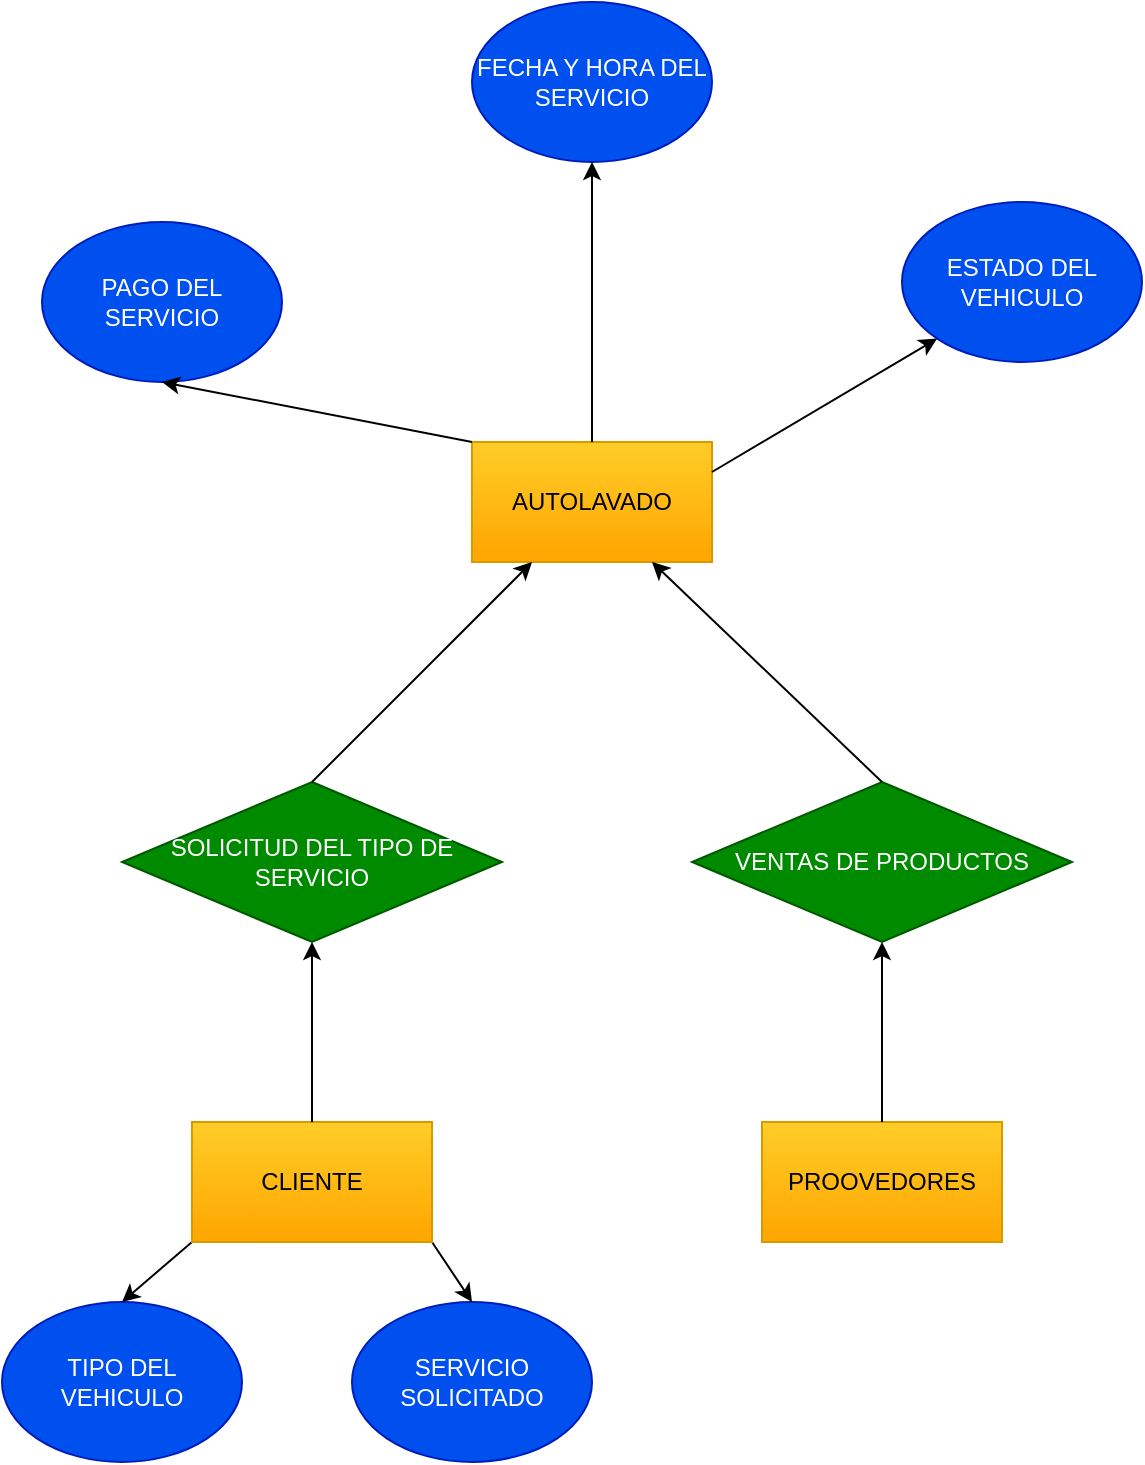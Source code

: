 <mxfile pages="2">
    <diagram id="R2lEEEUBdFMjLlhIrx00" name="Page-1">
        <mxGraphModel dx="448" dy="477" grid="1" gridSize="10" guides="1" tooltips="1" connect="1" arrows="1" fold="1" page="1" pageScale="1" pageWidth="850" pageHeight="1100" math="0" shadow="0" extFonts="Permanent Marker^https://fonts.googleapis.com/css?family=Permanent+Marker">
            <root>
                <mxCell id="0"/>
                <mxCell id="1" parent="0"/>
                <mxCell id="E7ilhTaz9rd2Ppvq_jAJ-1" style="edgeStyle=orthogonalEdgeStyle;rounded=0;orthogonalLoop=1;jettySize=auto;html=1;exitX=0;exitY=0.25;exitDx=0;exitDy=0;" parent="1" source="x2UYNaaako3WuOqg-e20-1" edge="1">
                    <mxGeometry relative="1" as="geometry">
                        <mxPoint x="365.412" y="624.647" as="targetPoint"/>
                    </mxGeometry>
                </mxCell>
                <mxCell id="x2UYNaaako3WuOqg-e20-1" value="&lt;font style=&quot;vertical-align: inherit;&quot;&gt;&lt;font style=&quot;vertical-align: inherit;&quot;&gt;AUTOLAVADO&lt;/font&gt;&lt;/font&gt;" style="rounded=0;whiteSpace=wrap;html=1;fillColor=#ffcd28;strokeColor=#d79b00;gradientColor=#ffa500;" parent="1" vertex="1">
                    <mxGeometry x="365" y="610" width="120" height="60" as="geometry"/>
                </mxCell>
                <mxCell id="x2UYNaaako3WuOqg-e20-2" value="&lt;font style=&quot;vertical-align: inherit;&quot;&gt;&lt;font style=&quot;vertical-align: inherit;&quot;&gt;SERVICIO SOLICITADO&lt;/font&gt;&lt;/font&gt;" style="ellipse;whiteSpace=wrap;html=1;fillColor=#0050ef;strokeColor=#001DBC;fontColor=#ffffff;" parent="1" vertex="1">
                    <mxGeometry x="305" y="1040" width="120" height="80" as="geometry"/>
                </mxCell>
                <mxCell id="x2UYNaaako3WuOqg-e20-3" value="&lt;font style=&quot;vertical-align: inherit;&quot;&gt;&lt;font style=&quot;vertical-align: inherit;&quot;&gt;PAGO DEL SERVICIO&lt;/font&gt;&lt;/font&gt;" style="ellipse;whiteSpace=wrap;html=1;fillColor=#0050ef;strokeColor=#001DBC;fontColor=#ffffff;" parent="1" vertex="1">
                    <mxGeometry x="150" y="500" width="120" height="80" as="geometry"/>
                </mxCell>
                <mxCell id="x2UYNaaako3WuOqg-e20-4" value="&lt;font style=&quot;vertical-align: inherit;&quot;&gt;&lt;font style=&quot;vertical-align: inherit;&quot;&gt;TIPO DEL VEHICULO&lt;/font&gt;&lt;/font&gt;" style="ellipse;whiteSpace=wrap;html=1;align=center;fillColor=#0050ef;strokeColor=#001DBC;fontColor=#ffffff;" parent="1" vertex="1">
                    <mxGeometry x="130" y="1040" width="120" height="80" as="geometry"/>
                </mxCell>
                <mxCell id="x2UYNaaako3WuOqg-e20-5" value="&lt;font style=&quot;vertical-align: inherit;&quot;&gt;&lt;font style=&quot;vertical-align: inherit;&quot;&gt;FECHA Y HORA DEL SERVICIO&lt;/font&gt;&lt;/font&gt;" style="ellipse;whiteSpace=wrap;html=1;fillColor=#0050ef;strokeColor=#001DBC;fontColor=#ffffff;" parent="1" vertex="1">
                    <mxGeometry x="365" y="390" width="120" height="80" as="geometry"/>
                </mxCell>
                <mxCell id="x2UYNaaako3WuOqg-e20-6" value="&lt;font style=&quot;vertical-align: inherit;&quot;&gt;&lt;font style=&quot;vertical-align: inherit;&quot;&gt;ESTADO DEL VEHICULO&lt;/font&gt;&lt;/font&gt;" style="ellipse;whiteSpace=wrap;html=1;fillColor=#0050ef;strokeColor=#001DBC;fontColor=#ffffff;" parent="1" vertex="1">
                    <mxGeometry x="580" y="490" width="120" height="80" as="geometry"/>
                </mxCell>
                <mxCell id="x2UYNaaako3WuOqg-e20-8" value="" style="endArrow=classic;html=1;rounded=0;entryX=0.5;entryY=0;entryDx=0;entryDy=0;exitX=0;exitY=1;exitDx=0;exitDy=0;" parent="1" source="I_hzkqHWhJM7nSEoXVfj-4" target="x2UYNaaako3WuOqg-e20-4" edge="1">
                    <mxGeometry width="50" height="50" relative="1" as="geometry">
                        <mxPoint x="390" y="670" as="sourcePoint"/>
                        <mxPoint x="440" y="620" as="targetPoint"/>
                    </mxGeometry>
                </mxCell>
                <mxCell id="x2UYNaaako3WuOqg-e20-9" value="" style="endArrow=classic;html=1;rounded=0;entryX=0.5;entryY=1;entryDx=0;entryDy=0;exitX=0.5;exitY=0;exitDx=0;exitDy=0;" parent="1" source="x2UYNaaako3WuOqg-e20-1" target="x2UYNaaako3WuOqg-e20-5" edge="1">
                    <mxGeometry width="50" height="50" relative="1" as="geometry">
                        <mxPoint x="565" y="550" as="sourcePoint"/>
                        <mxPoint x="450" y="485" as="targetPoint"/>
                    </mxGeometry>
                </mxCell>
                <mxCell id="x2UYNaaako3WuOqg-e20-10" value="" style="endArrow=classic;html=1;rounded=0;entryX=0.5;entryY=1;entryDx=0;entryDy=0;exitX=0;exitY=0;exitDx=0;exitDy=0;" parent="1" source="x2UYNaaako3WuOqg-e20-1" target="x2UYNaaako3WuOqg-e20-3" edge="1">
                    <mxGeometry width="50" height="50" relative="1" as="geometry">
                        <mxPoint x="485" y="490" as="sourcePoint"/>
                        <mxPoint x="370" y="425" as="targetPoint"/>
                    </mxGeometry>
                </mxCell>
                <mxCell id="x2UYNaaako3WuOqg-e20-11" value="" style="endArrow=classic;html=1;rounded=0;entryX=0.5;entryY=0;entryDx=0;entryDy=0;exitX=1;exitY=1;exitDx=0;exitDy=0;" parent="1" source="I_hzkqHWhJM7nSEoXVfj-4" target="x2UYNaaako3WuOqg-e20-2" edge="1">
                    <mxGeometry width="50" height="50" relative="1" as="geometry">
                        <mxPoint x="390" y="580" as="sourcePoint"/>
                        <mxPoint x="300" y="485" as="targetPoint"/>
                    </mxGeometry>
                </mxCell>
                <mxCell id="x2UYNaaako3WuOqg-e20-12" value="" style="endArrow=classic;html=1;rounded=0;entryX=0;entryY=1;entryDx=0;entryDy=0;exitX=1;exitY=0.25;exitDx=0;exitDy=0;" parent="1" source="x2UYNaaako3WuOqg-e20-1" target="x2UYNaaako3WuOqg-e20-6" edge="1">
                    <mxGeometry width="50" height="50" relative="1" as="geometry">
                        <mxPoint x="435" y="590" as="sourcePoint"/>
                        <mxPoint x="435" y="400" as="targetPoint"/>
                    </mxGeometry>
                </mxCell>
                <mxCell id="I_hzkqHWhJM7nSEoXVfj-1" value="SOLICITUD DEL TIPO DE SERVICIO" style="rhombus;whiteSpace=wrap;html=1;fillColor=#008a00;fontColor=#ffffff;strokeColor=#005700;" parent="1" vertex="1">
                    <mxGeometry x="190" y="780" width="190" height="80" as="geometry"/>
                </mxCell>
                <mxCell id="I_hzkqHWhJM7nSEoXVfj-2" value="VENTAS DE PRODUCTOS" style="rhombus;whiteSpace=wrap;html=1;fillColor=#008a00;fontColor=#ffffff;strokeColor=#005700;" parent="1" vertex="1">
                    <mxGeometry x="475" y="780" width="190" height="80" as="geometry"/>
                </mxCell>
                <mxCell id="I_hzkqHWhJM7nSEoXVfj-3" value="" style="endArrow=classic;html=1;rounded=0;exitX=0.5;exitY=0;exitDx=0;exitDy=0;entryX=0.25;entryY=1;entryDx=0;entryDy=0;" parent="1" source="I_hzkqHWhJM7nSEoXVfj-1" target="x2UYNaaako3WuOqg-e20-1" edge="1">
                    <mxGeometry width="50" height="50" relative="1" as="geometry">
                        <mxPoint x="390" y="630" as="sourcePoint"/>
                        <mxPoint x="440" y="580" as="targetPoint"/>
                    </mxGeometry>
                </mxCell>
                <mxCell id="I_hzkqHWhJM7nSEoXVfj-4" value="CLIENTE" style="rounded=0;whiteSpace=wrap;html=1;fillColor=#ffcd28;gradientColor=#ffa500;strokeColor=#d79b00;" parent="1" vertex="1">
                    <mxGeometry x="225" y="950" width="120" height="60" as="geometry"/>
                </mxCell>
                <mxCell id="I_hzkqHWhJM7nSEoXVfj-5" value="" style="endArrow=classic;html=1;rounded=0;exitX=0.5;exitY=0;exitDx=0;exitDy=0;entryX=0.5;entryY=1;entryDx=0;entryDy=0;" parent="1" source="I_hzkqHWhJM7nSEoXVfj-4" target="I_hzkqHWhJM7nSEoXVfj-1" edge="1">
                    <mxGeometry width="50" height="50" relative="1" as="geometry">
                        <mxPoint x="350" y="860" as="sourcePoint"/>
                        <mxPoint x="400" y="810" as="targetPoint"/>
                    </mxGeometry>
                </mxCell>
                <mxCell id="I_hzkqHWhJM7nSEoXVfj-6" value="PROOVEDORES" style="rounded=0;whiteSpace=wrap;html=1;fillColor=#ffcd28;gradientColor=#ffa500;strokeColor=#d79b00;" parent="1" vertex="1">
                    <mxGeometry x="510" y="950" width="120" height="60" as="geometry"/>
                </mxCell>
                <mxCell id="I_hzkqHWhJM7nSEoXVfj-7" value="" style="endArrow=classic;html=1;rounded=0;entryX=0.75;entryY=1;entryDx=0;entryDy=0;exitX=0.5;exitY=0;exitDx=0;exitDy=0;" parent="1" source="I_hzkqHWhJM7nSEoXVfj-2" target="x2UYNaaako3WuOqg-e20-1" edge="1">
                    <mxGeometry width="50" height="50" relative="1" as="geometry">
                        <mxPoint x="350" y="860" as="sourcePoint"/>
                        <mxPoint x="400" y="810" as="targetPoint"/>
                    </mxGeometry>
                </mxCell>
                <mxCell id="I_hzkqHWhJM7nSEoXVfj-8" value="" style="endArrow=classic;html=1;rounded=0;entryX=0.5;entryY=1;entryDx=0;entryDy=0;exitX=0.5;exitY=0;exitDx=0;exitDy=0;" parent="1" source="I_hzkqHWhJM7nSEoXVfj-6" target="I_hzkqHWhJM7nSEoXVfj-2" edge="1">
                    <mxGeometry width="50" height="50" relative="1" as="geometry">
                        <mxPoint x="350" y="860" as="sourcePoint"/>
                        <mxPoint x="400" y="810" as="targetPoint"/>
                    </mxGeometry>
                </mxCell>
            </root>
        </mxGraphModel>
    </diagram>
    <diagram id="V_Lu9hnXc2F3cWot4Q2t" name="Página-2">
        <mxGraphModel dx="448" dy="477" grid="1" gridSize="10" guides="1" tooltips="1" connect="1" arrows="1" fold="1" page="1" pageScale="1" pageWidth="827" pageHeight="1169" math="0" shadow="0">
            <root>
                <mxCell id="0"/>
                <mxCell id="1" parent="0"/>
                <mxCell id="Yo-lTgsqBnC8AIBswgn6-1" value="AUTLAVADO" style="shape=table;startSize=30;container=1;collapsible=1;childLayout=tableLayout;fixedRows=1;rowLines=0;fontStyle=1;align=center;resizeLast=1;html=1;" parent="1" vertex="1">
                    <mxGeometry x="20" y="170" width="180" height="240" as="geometry">
                        <mxRectangle x="250" y="170" width="110" height="30" as="alternateBounds"/>
                    </mxGeometry>
                </mxCell>
                <mxCell id="Yo-lTgsqBnC8AIBswgn6-2" value="" style="shape=tableRow;horizontal=0;startSize=0;swimlaneHead=0;swimlaneBody=0;fillColor=none;collapsible=0;dropTarget=0;points=[[0,0.5],[1,0.5]];portConstraint=eastwest;top=0;left=0;right=0;bottom=1;" parent="Yo-lTgsqBnC8AIBswgn6-1" vertex="1">
                    <mxGeometry y="30" width="180" height="30" as="geometry"/>
                </mxCell>
                <mxCell id="Yo-lTgsqBnC8AIBswgn6-3" value="PK" style="shape=partialRectangle;connectable=0;fillColor=none;top=0;left=0;bottom=0;right=0;fontStyle=1;overflow=hidden;whiteSpace=wrap;html=1;" parent="Yo-lTgsqBnC8AIBswgn6-2" vertex="1">
                    <mxGeometry width="30" height="30" as="geometry">
                        <mxRectangle width="30" height="30" as="alternateBounds"/>
                    </mxGeometry>
                </mxCell>
                <mxCell id="Yo-lTgsqBnC8AIBswgn6-4" value="UniqueID" style="shape=partialRectangle;connectable=0;fillColor=none;top=0;left=0;bottom=0;right=0;align=left;spacingLeft=6;fontStyle=5;overflow=hidden;whiteSpace=wrap;html=1;" parent="Yo-lTgsqBnC8AIBswgn6-2" vertex="1">
                    <mxGeometry x="30" width="150" height="30" as="geometry">
                        <mxRectangle width="150" height="30" as="alternateBounds"/>
                    </mxGeometry>
                </mxCell>
                <mxCell id="Yo-lTgsqBnC8AIBswgn6-5" value="" style="shape=tableRow;horizontal=0;startSize=0;swimlaneHead=0;swimlaneBody=0;fillColor=none;collapsible=0;dropTarget=0;points=[[0,0.5],[1,0.5]];portConstraint=eastwest;top=0;left=0;right=0;bottom=0;" parent="Yo-lTgsqBnC8AIBswgn6-1" vertex="1">
                    <mxGeometry y="60" width="180" height="30" as="geometry"/>
                </mxCell>
                <mxCell id="Yo-lTgsqBnC8AIBswgn6-6" value="" style="shape=partialRectangle;connectable=0;fillColor=none;top=0;left=0;bottom=0;right=0;editable=1;overflow=hidden;whiteSpace=wrap;html=1;" parent="Yo-lTgsqBnC8AIBswgn6-5" vertex="1">
                    <mxGeometry width="30" height="30" as="geometry">
                        <mxRectangle width="30" height="30" as="alternateBounds"/>
                    </mxGeometry>
                </mxCell>
                <mxCell id="Yo-lTgsqBnC8AIBswgn6-7" value="ENTRADA" style="shape=partialRectangle;connectable=0;fillColor=none;top=0;left=0;bottom=0;right=0;align=left;spacingLeft=6;overflow=hidden;whiteSpace=wrap;html=1;" parent="Yo-lTgsqBnC8AIBswgn6-5" vertex="1">
                    <mxGeometry x="30" width="150" height="30" as="geometry">
                        <mxRectangle width="150" height="30" as="alternateBounds"/>
                    </mxGeometry>
                </mxCell>
                <mxCell id="Yo-lTgsqBnC8AIBswgn6-8" value="" style="shape=tableRow;horizontal=0;startSize=0;swimlaneHead=0;swimlaneBody=0;fillColor=none;collapsible=0;dropTarget=0;points=[[0,0.5],[1,0.5]];portConstraint=eastwest;top=0;left=0;right=0;bottom=0;" parent="Yo-lTgsqBnC8AIBswgn6-1" vertex="1">
                    <mxGeometry y="90" width="180" height="30" as="geometry"/>
                </mxCell>
                <mxCell id="Yo-lTgsqBnC8AIBswgn6-9" value="" style="shape=partialRectangle;connectable=0;fillColor=none;top=0;left=0;bottom=0;right=0;editable=1;overflow=hidden;whiteSpace=wrap;html=1;" parent="Yo-lTgsqBnC8AIBswgn6-8" vertex="1">
                    <mxGeometry width="30" height="30" as="geometry">
                        <mxRectangle width="30" height="30" as="alternateBounds"/>
                    </mxGeometry>
                </mxCell>
                <mxCell id="Yo-lTgsqBnC8AIBswgn6-10" value="" style="shape=partialRectangle;connectable=0;fillColor=none;top=0;left=0;bottom=0;right=0;align=left;spacingLeft=6;overflow=hidden;whiteSpace=wrap;html=1;" parent="Yo-lTgsqBnC8AIBswgn6-8" vertex="1">
                    <mxGeometry x="30" width="150" height="30" as="geometry">
                        <mxRectangle width="150" height="30" as="alternateBounds"/>
                    </mxGeometry>
                </mxCell>
                <mxCell id="Yo-lTgsqBnC8AIBswgn6-11" value="" style="shape=tableRow;horizontal=0;startSize=0;swimlaneHead=0;swimlaneBody=0;fillColor=none;collapsible=0;dropTarget=0;points=[[0,0.5],[1,0.5]];portConstraint=eastwest;top=0;left=0;right=0;bottom=0;" parent="Yo-lTgsqBnC8AIBswgn6-1" vertex="1">
                    <mxGeometry y="120" width="180" height="110" as="geometry"/>
                </mxCell>
                <mxCell id="Yo-lTgsqBnC8AIBswgn6-12" value="" style="shape=partialRectangle;connectable=0;fillColor=none;top=0;left=0;bottom=0;right=0;editable=1;overflow=hidden;whiteSpace=wrap;html=1;" parent="Yo-lTgsqBnC8AIBswgn6-11" vertex="1">
                    <mxGeometry width="30" height="110" as="geometry">
                        <mxRectangle width="30" height="110" as="alternateBounds"/>
                    </mxGeometry>
                </mxCell>
                <mxCell id="Yo-lTgsqBnC8AIBswgn6-13" value="PAGO DE SERVICIO&lt;div&gt;&lt;br&gt;&lt;/div&gt;&lt;div&gt;FECHA Y HORA DEL SERVICIO&lt;/div&gt;&lt;div&gt;&lt;br&gt;&lt;/div&gt;&lt;div&gt;ESTADO DEL VEHICULO&lt;br&gt;&lt;div&gt;&lt;span style=&quot;color: rgba(0, 0, 0, 0); font-family: monospace; font-size: 0px; text-wrap: nowrap;&quot;&gt;%3CmxGraphModel%3E%3Croot%3E%3CmxCell%20id%3D%220%22%2F%3E%3CmxCell%20id%3D%221%22%20parent%3D%220%22%2F%3E%3CmxCell%20id%3D%222%22%20value%3D%22FECHA%20Y%20HORA%20DEL%20SERVICIO%22%20style%3D%22shape%3DpartialRectangle%3Bconnectable%3D0%3BfillColor%3Dnone%3Btop%3D0%3Bleft%3D0%3Bbottom%3D0%3Bright%3D0%3Balign%3Dleft%3BspacingLeft%3D6%3Boverflow%3Dhidden%3BwhiteSpace%3Dwrap%3Bhtml%3D1%3B%22%20vertex%3D%221%22%20parent%3D%221%22%3E%3CmxGeometry%20x%3D%22280%22%20y%3D%22330%22%20width%3D%22150%22%20height%3D%2230%22%20as%3D%22geometry%22%3E%3CmxRectangle%20width%3D%22150%22%20height%3D%2230%22%20as%3D%22alternateBounds%22%2F%3E%3C%2FmxGeometry%3E%3C%2FmxCell%3E%3C%2Froot%3E%3C%2FmxGraphModel%3E&lt;/span&gt;&lt;span style=&quot;color: rgba(0, 0, 0, 0); font-family: monospace; font-size: 0px; text-wrap: nowrap; background-color: initial;&quot;&gt;%3CmxGraphModel%3E%3Croot%3E%3CmxCell%20id%3D%220%22%2F%3E%3CmxCell%20id%3D%221%22%20parent%3D%220%22%2F%3E%3CmxCell%20id%3D%222%22%20value%3D%22FECHA%20Y%20HORA%20DEL%20SERVICIO%22%20style%3D%22shape%3DpartialRectangle%3Bconnectable%3D0%3BfillColor%3Dnone%3Btop%3D0%3Bleft%3D0%3Bbottom%3D0%3Bright%3D0%3Balign%3Dleft%3BspacingLeft%3D6%3Boverflow%3Dhidden%3BwhiteSpace%3Dwrap%3Bhtml%3D1%3B%22%20vertex%3D%221%22%20parent%3D%221%22%3E%3CmxGeometry%20x%3D%22280%22%20y%3D%22330%22%20width%3D%22150%22%20height%3D%2230%22%20as%3D%22geometry%22%3E%3CmxRectangle%20width%3D%22150%22%20height%3D%2230%22%20as%3D%22alternateBounds%22%2F%3E%3C%2FmxGeometry%3E%3C%2FmxCell%3E%3C%2Froot%3E%3C%2FmxGraphModel%3E&lt;/span&gt;&lt;br&gt;&lt;/div&gt;&lt;/div&gt;" style="shape=partialRectangle;connectable=0;fillColor=none;top=0;left=0;bottom=0;right=0;align=left;spacingLeft=6;overflow=hidden;whiteSpace=wrap;html=1;" parent="Yo-lTgsqBnC8AIBswgn6-11" vertex="1">
                    <mxGeometry x="30" width="150" height="110" as="geometry">
                        <mxRectangle width="150" height="110" as="alternateBounds"/>
                    </mxGeometry>
                </mxCell>
                <mxCell id="h280BAMOPalEynsjhQ-X-1" value="CLIENTE" style="shape=table;startSize=30;container=1;collapsible=1;childLayout=tableLayout;fixedRows=1;rowLines=0;fontStyle=1;align=center;resizeLast=1;html=1;" parent="1" vertex="1">
                    <mxGeometry x="250" y="170" width="180" height="150" as="geometry"/>
                </mxCell>
                <mxCell id="h280BAMOPalEynsjhQ-X-2" value="" style="shape=tableRow;horizontal=0;startSize=0;swimlaneHead=0;swimlaneBody=0;fillColor=none;collapsible=0;dropTarget=0;points=[[0,0.5],[1,0.5]];portConstraint=eastwest;top=0;left=0;right=0;bottom=1;" parent="h280BAMOPalEynsjhQ-X-1" vertex="1">
                    <mxGeometry y="30" width="180" height="30" as="geometry"/>
                </mxCell>
                <mxCell id="h280BAMOPalEynsjhQ-X-3" value="PK" style="shape=partialRectangle;connectable=0;fillColor=none;top=0;left=0;bottom=0;right=0;fontStyle=1;overflow=hidden;whiteSpace=wrap;html=1;" parent="h280BAMOPalEynsjhQ-X-2" vertex="1">
                    <mxGeometry width="30" height="30" as="geometry">
                        <mxRectangle width="30" height="30" as="alternateBounds"/>
                    </mxGeometry>
                </mxCell>
                <mxCell id="h280BAMOPalEynsjhQ-X-4" value="UniqueID" style="shape=partialRectangle;connectable=0;fillColor=none;top=0;left=0;bottom=0;right=0;align=left;spacingLeft=6;fontStyle=5;overflow=hidden;whiteSpace=wrap;html=1;" parent="h280BAMOPalEynsjhQ-X-2" vertex="1">
                    <mxGeometry x="30" width="150" height="30" as="geometry">
                        <mxRectangle width="150" height="30" as="alternateBounds"/>
                    </mxGeometry>
                </mxCell>
                <mxCell id="h280BAMOPalEynsjhQ-X-5" value="" style="shape=tableRow;horizontal=0;startSize=0;swimlaneHead=0;swimlaneBody=0;fillColor=none;collapsible=0;dropTarget=0;points=[[0,0.5],[1,0.5]];portConstraint=eastwest;top=0;left=0;right=0;bottom=0;" parent="h280BAMOPalEynsjhQ-X-1" vertex="1">
                    <mxGeometry y="60" width="180" height="30" as="geometry"/>
                </mxCell>
                <mxCell id="h280BAMOPalEynsjhQ-X-6" value="" style="shape=partialRectangle;connectable=0;fillColor=none;top=0;left=0;bottom=0;right=0;editable=1;overflow=hidden;whiteSpace=wrap;html=1;" parent="h280BAMOPalEynsjhQ-X-5" vertex="1">
                    <mxGeometry width="30" height="30" as="geometry">
                        <mxRectangle width="30" height="30" as="alternateBounds"/>
                    </mxGeometry>
                </mxCell>
                <mxCell id="h280BAMOPalEynsjhQ-X-7" value="NOMBRE Y APELLIDO" style="shape=partialRectangle;connectable=0;fillColor=none;top=0;left=0;bottom=0;right=0;align=left;spacingLeft=6;overflow=hidden;whiteSpace=wrap;html=1;" parent="h280BAMOPalEynsjhQ-X-5" vertex="1">
                    <mxGeometry x="30" width="150" height="30" as="geometry">
                        <mxRectangle width="150" height="30" as="alternateBounds"/>
                    </mxGeometry>
                </mxCell>
                <mxCell id="h280BAMOPalEynsjhQ-X-8" value="" style="shape=tableRow;horizontal=0;startSize=0;swimlaneHead=0;swimlaneBody=0;fillColor=none;collapsible=0;dropTarget=0;points=[[0,0.5],[1,0.5]];portConstraint=eastwest;top=0;left=0;right=0;bottom=0;" parent="h280BAMOPalEynsjhQ-X-1" vertex="1">
                    <mxGeometry y="90" width="180" height="30" as="geometry"/>
                </mxCell>
                <mxCell id="h280BAMOPalEynsjhQ-X-9" value="" style="shape=partialRectangle;connectable=0;fillColor=none;top=0;left=0;bottom=0;right=0;editable=1;overflow=hidden;whiteSpace=wrap;html=1;" parent="h280BAMOPalEynsjhQ-X-8" vertex="1">
                    <mxGeometry width="30" height="30" as="geometry">
                        <mxRectangle width="30" height="30" as="alternateBounds"/>
                    </mxGeometry>
                </mxCell>
                <mxCell id="h280BAMOPalEynsjhQ-X-10" value="TIPO DE VEHICULO" style="shape=partialRectangle;connectable=0;fillColor=none;top=0;left=0;bottom=0;right=0;align=left;spacingLeft=6;overflow=hidden;whiteSpace=wrap;html=1;" parent="h280BAMOPalEynsjhQ-X-8" vertex="1">
                    <mxGeometry x="30" width="150" height="30" as="geometry">
                        <mxRectangle width="150" height="30" as="alternateBounds"/>
                    </mxGeometry>
                </mxCell>
                <mxCell id="h280BAMOPalEynsjhQ-X-11" value="" style="shape=tableRow;horizontal=0;startSize=0;swimlaneHead=0;swimlaneBody=0;fillColor=none;collapsible=0;dropTarget=0;points=[[0,0.5],[1,0.5]];portConstraint=eastwest;top=0;left=0;right=0;bottom=0;" parent="h280BAMOPalEynsjhQ-X-1" vertex="1">
                    <mxGeometry y="120" width="180" height="30" as="geometry"/>
                </mxCell>
                <mxCell id="h280BAMOPalEynsjhQ-X-12" value="" style="shape=partialRectangle;connectable=0;fillColor=none;top=0;left=0;bottom=0;right=0;editable=1;overflow=hidden;whiteSpace=wrap;html=1;" parent="h280BAMOPalEynsjhQ-X-11" vertex="1">
                    <mxGeometry width="30" height="30" as="geometry">
                        <mxRectangle width="30" height="30" as="alternateBounds"/>
                    </mxGeometry>
                </mxCell>
                <mxCell id="h280BAMOPalEynsjhQ-X-13" value="SERVICIO SOLICITADO&lt;div&gt;&lt;br&gt;&lt;/div&gt;" style="shape=partialRectangle;connectable=0;fillColor=none;top=0;left=0;bottom=0;right=0;align=left;spacingLeft=6;overflow=hidden;whiteSpace=wrap;html=1;" parent="h280BAMOPalEynsjhQ-X-11" vertex="1">
                    <mxGeometry x="30" width="150" height="30" as="geometry">
                        <mxRectangle width="150" height="30" as="alternateBounds"/>
                    </mxGeometry>
                </mxCell>
                <mxCell id="h280BAMOPalEynsjhQ-X-14" value="PROOVEDORES" style="shape=table;startSize=30;container=1;collapsible=1;childLayout=tableLayout;fixedRows=1;rowLines=0;fontStyle=1;align=center;resizeLast=1;html=1;" parent="1" vertex="1">
                    <mxGeometry x="469" y="170" width="180" height="250" as="geometry"/>
                </mxCell>
                <mxCell id="h280BAMOPalEynsjhQ-X-15" value="" style="shape=tableRow;horizontal=0;startSize=0;swimlaneHead=0;swimlaneBody=0;fillColor=none;collapsible=0;dropTarget=0;points=[[0,0.5],[1,0.5]];portConstraint=eastwest;top=0;left=0;right=0;bottom=1;" parent="h280BAMOPalEynsjhQ-X-14" vertex="1">
                    <mxGeometry y="30" width="180" height="30" as="geometry"/>
                </mxCell>
                <mxCell id="h280BAMOPalEynsjhQ-X-16" value="PK" style="shape=partialRectangle;connectable=0;fillColor=none;top=0;left=0;bottom=0;right=0;fontStyle=1;overflow=hidden;whiteSpace=wrap;html=1;" parent="h280BAMOPalEynsjhQ-X-15" vertex="1">
                    <mxGeometry width="30" height="30" as="geometry">
                        <mxRectangle width="30" height="30" as="alternateBounds"/>
                    </mxGeometry>
                </mxCell>
                <mxCell id="h280BAMOPalEynsjhQ-X-17" value="UniqueID" style="shape=partialRectangle;connectable=0;fillColor=none;top=0;left=0;bottom=0;right=0;align=left;spacingLeft=6;fontStyle=5;overflow=hidden;whiteSpace=wrap;html=1;" parent="h280BAMOPalEynsjhQ-X-15" vertex="1">
                    <mxGeometry x="30" width="150" height="30" as="geometry">
                        <mxRectangle width="150" height="30" as="alternateBounds"/>
                    </mxGeometry>
                </mxCell>
                <mxCell id="h280BAMOPalEynsjhQ-X-18" value="" style="shape=tableRow;horizontal=0;startSize=0;swimlaneHead=0;swimlaneBody=0;fillColor=none;collapsible=0;dropTarget=0;points=[[0,0.5],[1,0.5]];portConstraint=eastwest;top=0;left=0;right=0;bottom=0;perimeterSpacing=2;strokeWidth=3;" parent="h280BAMOPalEynsjhQ-X-14" vertex="1">
                    <mxGeometry y="60" width="180" height="40" as="geometry"/>
                </mxCell>
                <mxCell id="h280BAMOPalEynsjhQ-X-19" value="" style="shape=partialRectangle;connectable=0;fillColor=none;top=0;left=0;bottom=0;right=0;editable=1;overflow=hidden;whiteSpace=wrap;html=1;" parent="h280BAMOPalEynsjhQ-X-18" vertex="1">
                    <mxGeometry width="30" height="40" as="geometry">
                        <mxRectangle width="30" height="40" as="alternateBounds"/>
                    </mxGeometry>
                </mxCell>
                <mxCell id="h280BAMOPalEynsjhQ-X-20" value="NOMBRE Y APELLIDO (30) Varchar" style="shape=partialRectangle;connectable=0;fillColor=none;top=0;left=0;bottom=0;right=0;align=left;spacingLeft=6;overflow=hidden;whiteSpace=wrap;html=1;" parent="h280BAMOPalEynsjhQ-X-18" vertex="1">
                    <mxGeometry x="30" width="150" height="40" as="geometry">
                        <mxRectangle width="150" height="40" as="alternateBounds"/>
                    </mxGeometry>
                </mxCell>
                <mxCell id="h280BAMOPalEynsjhQ-X-21" value="" style="shape=tableRow;horizontal=0;startSize=0;swimlaneHead=0;swimlaneBody=0;fillColor=none;collapsible=0;dropTarget=0;points=[[0,0.5],[1,0.5]];portConstraint=eastwest;top=0;left=0;right=0;bottom=0;" parent="h280BAMOPalEynsjhQ-X-14" vertex="1">
                    <mxGeometry y="100" width="180" height="30" as="geometry"/>
                </mxCell>
                <mxCell id="h280BAMOPalEynsjhQ-X-22" value="" style="shape=partialRectangle;connectable=0;fillColor=none;top=0;left=0;bottom=0;right=0;editable=1;overflow=hidden;whiteSpace=wrap;html=1;" parent="h280BAMOPalEynsjhQ-X-21" vertex="1">
                    <mxGeometry width="30" height="30" as="geometry">
                        <mxRectangle width="30" height="30" as="alternateBounds"/>
                    </mxGeometry>
                </mxCell>
                <mxCell id="h280BAMOPalEynsjhQ-X-23" value="DIRECCION(30) Varchar" style="shape=partialRectangle;connectable=0;fillColor=none;top=0;left=0;bottom=0;right=0;align=left;spacingLeft=6;overflow=hidden;whiteSpace=wrap;html=1;" parent="h280BAMOPalEynsjhQ-X-21" vertex="1">
                    <mxGeometry x="30" width="150" height="30" as="geometry">
                        <mxRectangle width="150" height="30" as="alternateBounds"/>
                    </mxGeometry>
                </mxCell>
                <mxCell id="h280BAMOPalEynsjhQ-X-24" value="" style="shape=tableRow;horizontal=0;startSize=0;swimlaneHead=0;swimlaneBody=0;fillColor=none;collapsible=0;dropTarget=0;points=[[0,0.5],[1,0.5]];portConstraint=eastwest;top=0;left=0;right=0;bottom=0;" parent="h280BAMOPalEynsjhQ-X-14" vertex="1">
                    <mxGeometry y="130" width="180" height="30" as="geometry"/>
                </mxCell>
                <mxCell id="h280BAMOPalEynsjhQ-X-25" value="" style="shape=partialRectangle;connectable=0;fillColor=none;top=0;left=0;bottom=0;right=0;editable=1;overflow=hidden;whiteSpace=wrap;html=1;" parent="h280BAMOPalEynsjhQ-X-24" vertex="1">
                    <mxGeometry width="30" height="30" as="geometry">
                        <mxRectangle width="30" height="30" as="alternateBounds"/>
                    </mxGeometry>
                </mxCell>
                <mxCell id="h280BAMOPalEynsjhQ-X-26" value="NUMERO DE CONTACTO (10)Varchar" style="shape=partialRectangle;connectable=0;fillColor=none;top=0;left=0;bottom=0;right=0;align=left;spacingLeft=6;overflow=hidden;whiteSpace=wrap;html=1;" parent="h280BAMOPalEynsjhQ-X-24" vertex="1">
                    <mxGeometry x="30" width="150" height="30" as="geometry">
                        <mxRectangle width="150" height="30" as="alternateBounds"/>
                    </mxGeometry>
                </mxCell>
                <mxCell id="iDNzHb8w6P-Cue83ZHx6-1" style="shape=tableRow;horizontal=0;startSize=0;swimlaneHead=0;swimlaneBody=0;fillColor=none;collapsible=0;dropTarget=0;points=[[0,0.5],[1,0.5]];portConstraint=eastwest;top=0;left=0;right=0;bottom=0;" parent="h280BAMOPalEynsjhQ-X-14" vertex="1">
                    <mxGeometry y="160" width="180" height="30" as="geometry"/>
                </mxCell>
                <mxCell id="iDNzHb8w6P-Cue83ZHx6-2" style="shape=partialRectangle;connectable=0;fillColor=none;top=0;left=0;bottom=0;right=0;editable=1;overflow=hidden;whiteSpace=wrap;html=1;" parent="iDNzHb8w6P-Cue83ZHx6-1" vertex="1">
                    <mxGeometry width="30" height="30" as="geometry">
                        <mxRectangle width="30" height="30" as="alternateBounds"/>
                    </mxGeometry>
                </mxCell>
                <mxCell id="iDNzHb8w6P-Cue83ZHx6-3" value="TARIFAS (10)Fload" style="shape=partialRectangle;connectable=0;fillColor=none;top=0;left=0;bottom=0;right=0;align=left;spacingLeft=6;overflow=hidden;whiteSpace=wrap;html=1;" parent="iDNzHb8w6P-Cue83ZHx6-1" vertex="1">
                    <mxGeometry x="30" width="150" height="30" as="geometry">
                        <mxRectangle width="150" height="30" as="alternateBounds"/>
                    </mxGeometry>
                </mxCell>
            </root>
        </mxGraphModel>
    </diagram>
</mxfile>